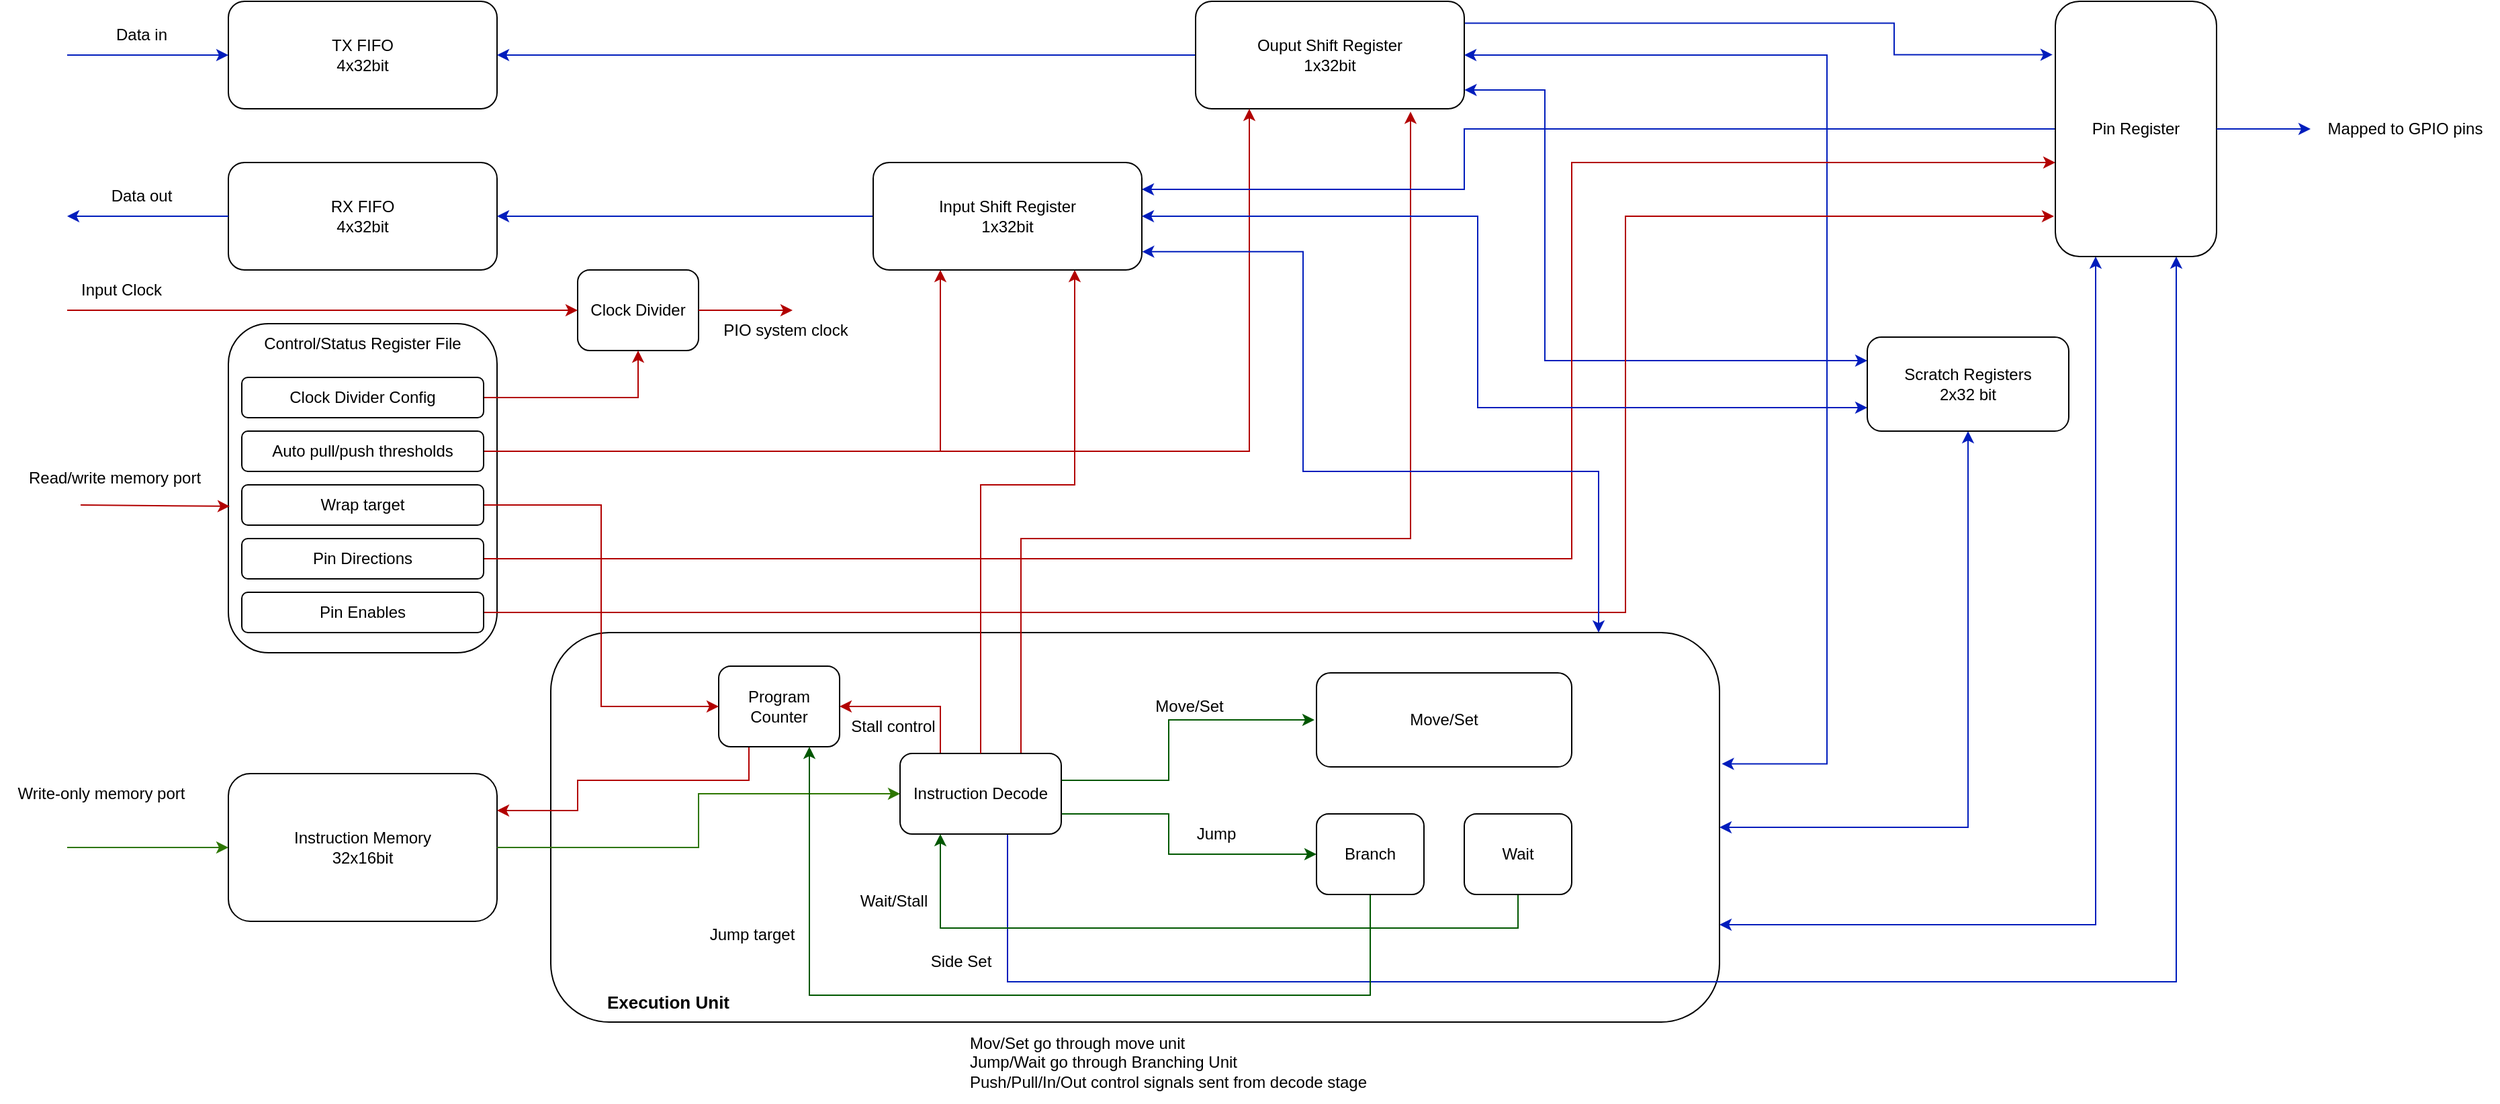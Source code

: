 <mxfile version="20.8.3" type="github">
  <diagram id="q4nu_dTRn4EXNyHo2I1m" name="Page-1">
    <mxGraphModel dx="1781" dy="659" grid="1" gridSize="10" guides="1" tooltips="1" connect="1" arrows="1" fold="1" page="1" pageScale="1" pageWidth="827" pageHeight="1169" math="0" shadow="0">
      <root>
        <mxCell id="0" />
        <mxCell id="1" parent="0" />
        <mxCell id="xJaQrvHUHkJKm-2dgWnW-74" value="" style="rounded=1;whiteSpace=wrap;html=1;" parent="1" vertex="1">
          <mxGeometry x="400" y="510" width="870" height="290" as="geometry" />
        </mxCell>
        <mxCell id="TDUMUCp_Bqlv6dFGH9P--1" value="" style="rounded=1;whiteSpace=wrap;html=1;" parent="1" vertex="1">
          <mxGeometry x="160" y="280" width="200" height="245" as="geometry" />
        </mxCell>
        <mxCell id="tpRrDk0UnNAOCO52Pq6s-3" value="&lt;div&gt;Instruction Memory&lt;/div&gt;32x16bit" style="rounded=1;whiteSpace=wrap;html=1;" parent="1" vertex="1">
          <mxGeometry x="160" y="615" width="200" height="110" as="geometry" />
        </mxCell>
        <mxCell id="tpRrDk0UnNAOCO52Pq6s-13" value="&lt;div&gt;RX FIFO&lt;/div&gt;&lt;div&gt;4x32bit&lt;br&gt;&lt;/div&gt;" style="rounded=1;whiteSpace=wrap;html=1;fontSize=12;" parent="1" vertex="1">
          <mxGeometry x="160" y="160" width="200" height="80" as="geometry" />
        </mxCell>
        <mxCell id="tpRrDk0UnNAOCO52Pq6s-14" value="&lt;div&gt;TX FIFO&lt;/div&gt;&lt;div&gt;4x32bit&lt;br&gt;&lt;/div&gt;" style="rounded=1;whiteSpace=wrap;html=1;fontSize=12;" parent="1" vertex="1">
          <mxGeometry x="160" y="40" width="200" height="80" as="geometry" />
        </mxCell>
        <mxCell id="xJaQrvHUHkJKm-2dgWnW-31" style="edgeStyle=orthogonalEdgeStyle;rounded=0;orthogonalLoop=1;jettySize=auto;html=1;entryX=1;entryY=0.5;entryDx=0;entryDy=0;fillColor=#0050ef;strokeColor=#001DBC;" parent="1" source="tpRrDk0UnNAOCO52Pq6s-23" target="tpRrDk0UnNAOCO52Pq6s-14" edge="1">
          <mxGeometry relative="1" as="geometry" />
        </mxCell>
        <mxCell id="xJaQrvHUHkJKm-2dgWnW-49" style="edgeStyle=orthogonalEdgeStyle;rounded=0;orthogonalLoop=1;jettySize=auto;html=1;entryX=-0.017;entryY=0.209;entryDx=0;entryDy=0;entryPerimeter=0;endArrow=classic;endFill=1;exitX=1.002;exitY=0.203;exitDx=0;exitDy=0;exitPerimeter=0;startArrow=none;startFill=0;fillColor=#0050ef;strokeColor=#001DBC;" parent="1" source="tpRrDk0UnNAOCO52Pq6s-23" target="xJaQrvHUHkJKm-2dgWnW-2" edge="1">
          <mxGeometry relative="1" as="geometry">
            <Array as="points">
              <mxPoint x="1400" y="56" />
              <mxPoint x="1400" y="80" />
            </Array>
          </mxGeometry>
        </mxCell>
        <mxCell id="xJaQrvHUHkJKm-2dgWnW-53" style="edgeStyle=orthogonalEdgeStyle;rounded=0;orthogonalLoop=1;jettySize=auto;html=1;exitX=1.001;exitY=0.825;exitDx=0;exitDy=0;entryX=0;entryY=0.25;entryDx=0;entryDy=0;startArrow=classic;startFill=1;endArrow=classic;endFill=1;fillColor=#0050ef;strokeColor=#001DBC;exitPerimeter=0;" parent="1" source="tpRrDk0UnNAOCO52Pq6s-23" target="xJaQrvHUHkJKm-2dgWnW-40" edge="1">
          <mxGeometry relative="1" as="geometry">
            <Array as="points">
              <mxPoint x="1140" y="106" />
              <mxPoint x="1140" y="308" />
            </Array>
          </mxGeometry>
        </mxCell>
        <mxCell id="xJaQrvHUHkJKm-2dgWnW-59" style="edgeStyle=orthogonalEdgeStyle;rounded=0;orthogonalLoop=1;jettySize=auto;html=1;entryX=0.75;entryY=0;entryDx=0;entryDy=0;startArrow=classic;startFill=1;endArrow=none;endFill=0;exitX=0.8;exitY=1.027;exitDx=0;exitDy=0;exitPerimeter=0;fillColor=#e51400;strokeColor=#B20000;" parent="1" source="tpRrDk0UnNAOCO52Pq6s-23" target="tpRrDk0UnNAOCO52Pq6s-55" edge="1">
          <mxGeometry relative="1" as="geometry">
            <Array as="points">
              <mxPoint x="1040" y="440" />
              <mxPoint x="750" y="440" />
            </Array>
          </mxGeometry>
        </mxCell>
        <mxCell id="tpRrDk0UnNAOCO52Pq6s-23" value="&lt;div&gt;Ouput Shift Register&lt;/div&gt;&lt;div&gt;1x32bit&lt;br&gt;&lt;/div&gt;" style="rounded=1;whiteSpace=wrap;html=1;fontSize=12;" parent="1" vertex="1">
          <mxGeometry x="880" y="40" width="200" height="80" as="geometry" />
        </mxCell>
        <mxCell id="tpRrDk0UnNAOCO52Pq6s-46" value="Clock Divider" style="rounded=1;whiteSpace=wrap;html=1;fontSize=12;" parent="1" vertex="1">
          <mxGeometry x="420" y="240" width="90" height="60" as="geometry" />
        </mxCell>
        <mxCell id="tpRrDk0UnNAOCO52Pq6s-54" style="edgeStyle=orthogonalEdgeStyle;rounded=0;orthogonalLoop=1;jettySize=auto;html=1;exitX=0.25;exitY=1;exitDx=0;exitDy=0;entryX=1;entryY=0.25;entryDx=0;entryDy=0;strokeWidth=1;fontSize=12;startArrow=none;startFill=0;endArrow=classic;endFill=1;fillColor=#e51400;strokeColor=#B20000;" parent="1" source="tpRrDk0UnNAOCO52Pq6s-48" target="tpRrDk0UnNAOCO52Pq6s-3" edge="1">
          <mxGeometry relative="1" as="geometry">
            <Array as="points">
              <mxPoint x="548" y="620" />
              <mxPoint x="420" y="620" />
              <mxPoint x="420" y="643" />
            </Array>
          </mxGeometry>
        </mxCell>
        <mxCell id="tpRrDk0UnNAOCO52Pq6s-48" value="&lt;div&gt;Program Counter&lt;/div&gt;" style="rounded=1;whiteSpace=wrap;html=1;fontSize=12;" parent="1" vertex="1">
          <mxGeometry x="525" y="535" width="90" height="60" as="geometry" />
        </mxCell>
        <mxCell id="tpRrDk0UnNAOCO52Pq6s-56" style="edgeStyle=orthogonalEdgeStyle;rounded=0;orthogonalLoop=1;jettySize=auto;html=1;exitX=1;exitY=0.5;exitDx=0;exitDy=0;entryX=0;entryY=0.5;entryDx=0;entryDy=0;strokeWidth=1;fontSize=12;startArrow=none;startFill=0;endArrow=classic;endFill=1;fillColor=#60a917;strokeColor=#2D7600;" parent="1" source="tpRrDk0UnNAOCO52Pq6s-3" target="tpRrDk0UnNAOCO52Pq6s-55" edge="1">
          <mxGeometry relative="1" as="geometry">
            <mxPoint x="560" y="670" as="sourcePoint" />
          </mxGeometry>
        </mxCell>
        <mxCell id="xJaQrvHUHkJKm-2dgWnW-63" style="edgeStyle=orthogonalEdgeStyle;rounded=0;orthogonalLoop=1;jettySize=auto;html=1;exitX=1;exitY=0.25;exitDx=0;exitDy=0;startArrow=none;startFill=0;endArrow=classic;endFill=1;fillColor=#008a00;strokeColor=#005700;entryX=-0.008;entryY=0.505;entryDx=0;entryDy=0;entryPerimeter=0;" parent="1" source="tpRrDk0UnNAOCO52Pq6s-55" target="96zB4XMAGKJggMnvEZGN-2" edge="1">
          <mxGeometry relative="1" as="geometry">
            <Array as="points">
              <mxPoint x="780" y="620" />
              <mxPoint x="860" y="620" />
              <mxPoint x="860" y="575" />
              <mxPoint x="969" y="575" />
            </Array>
          </mxGeometry>
        </mxCell>
        <mxCell id="xJaQrvHUHkJKm-2dgWnW-68" style="edgeStyle=orthogonalEdgeStyle;rounded=0;orthogonalLoop=1;jettySize=auto;html=1;entryX=0.75;entryY=1;entryDx=0;entryDy=0;startArrow=none;startFill=0;endArrow=classic;endFill=1;fillColor=#0050ef;strokeColor=#001DBC;" parent="1" source="tpRrDk0UnNAOCO52Pq6s-55" target="xJaQrvHUHkJKm-2dgWnW-2" edge="1">
          <mxGeometry relative="1" as="geometry">
            <Array as="points">
              <mxPoint x="740" y="770" />
              <mxPoint x="1610" y="770" />
            </Array>
          </mxGeometry>
        </mxCell>
        <mxCell id="dYvWncrbLR3BbaJnnN0L-3" style="edgeStyle=orthogonalEdgeStyle;rounded=0;orthogonalLoop=1;jettySize=auto;html=1;entryX=1;entryY=0.5;entryDx=0;entryDy=0;startArrow=none;startFill=0;endArrow=classic;endFill=1;exitX=0.25;exitY=0;exitDx=0;exitDy=0;fillColor=#e51400;strokeColor=#B20000;" parent="1" source="tpRrDk0UnNAOCO52Pq6s-55" target="tpRrDk0UnNAOCO52Pq6s-48" edge="1">
          <mxGeometry relative="1" as="geometry" />
        </mxCell>
        <mxCell id="NFz_0eVvPQC2bbaLFcdi-3" style="edgeStyle=orthogonalEdgeStyle;rounded=0;orthogonalLoop=1;jettySize=auto;html=1;entryX=0;entryY=0.5;entryDx=0;entryDy=0;startArrow=none;startFill=0;exitX=1;exitY=0.75;exitDx=0;exitDy=0;fillColor=#008a00;strokeColor=#005700;" edge="1" parent="1" source="tpRrDk0UnNAOCO52Pq6s-55" target="NFz_0eVvPQC2bbaLFcdi-2">
          <mxGeometry relative="1" as="geometry">
            <Array as="points">
              <mxPoint x="860" y="645" />
              <mxPoint x="860" y="675" />
            </Array>
          </mxGeometry>
        </mxCell>
        <mxCell id="tpRrDk0UnNAOCO52Pq6s-55" value="&lt;div&gt;Instruction Decode&lt;/div&gt;" style="rounded=1;whiteSpace=wrap;html=1;fontSize=12;" parent="1" vertex="1">
          <mxGeometry x="660" y="600" width="120" height="60" as="geometry" />
        </mxCell>
        <mxCell id="xJaQrvHUHkJKm-2dgWnW-56" style="edgeStyle=orthogonalEdgeStyle;rounded=0;orthogonalLoop=1;jettySize=auto;html=1;startArrow=classic;startFill=1;endArrow=classic;endFill=1;fillColor=#0050ef;strokeColor=#001DBC;exitX=1.002;exitY=0.337;exitDx=0;exitDy=0;exitPerimeter=0;" parent="1" source="xJaQrvHUHkJKm-2dgWnW-74" target="tpRrDk0UnNAOCO52Pq6s-23" edge="1">
          <mxGeometry relative="1" as="geometry">
            <mxPoint x="1110" y="70" as="targetPoint" />
            <Array as="points">
              <mxPoint x="1350" y="608" />
              <mxPoint x="1350" y="80" />
            </Array>
          </mxGeometry>
        </mxCell>
        <mxCell id="xJaQrvHUHkJKm-2dgWnW-58" style="edgeStyle=orthogonalEdgeStyle;rounded=0;orthogonalLoop=1;jettySize=auto;html=1;entryX=0.75;entryY=1;entryDx=0;entryDy=0;startArrow=none;startFill=0;endArrow=classic;endFill=1;exitX=0.5;exitY=0;exitDx=0;exitDy=0;fillColor=#e51400;strokeColor=#B20000;" parent="1" source="tpRrDk0UnNAOCO52Pq6s-55" target="xJaQrvHUHkJKm-2dgWnW-26" edge="1">
          <mxGeometry relative="1" as="geometry">
            <Array as="points">
              <mxPoint x="720" y="400" />
              <mxPoint x="790" y="400" />
            </Array>
          </mxGeometry>
        </mxCell>
        <mxCell id="96zB4XMAGKJggMnvEZGN-2" value="Move/Set" style="rounded=1;whiteSpace=wrap;html=1;" parent="1" vertex="1">
          <mxGeometry x="970" y="540" width="190" height="70" as="geometry" />
        </mxCell>
        <mxCell id="xJaQrvHUHkJKm-2dgWnW-44" style="edgeStyle=orthogonalEdgeStyle;rounded=0;orthogonalLoop=1;jettySize=auto;html=1;endArrow=classic;endFill=1;fillColor=#e51400;strokeColor=#B20000;" parent="1" source="TDUMUCp_Bqlv6dFGH9P--4" target="xJaQrvHUHkJKm-2dgWnW-2" edge="1">
          <mxGeometry relative="1" as="geometry">
            <mxPoint x="1260" y="160" as="targetPoint" />
            <Array as="points">
              <mxPoint x="1160" y="455" />
              <mxPoint x="1160" y="160" />
            </Array>
          </mxGeometry>
        </mxCell>
        <mxCell id="TDUMUCp_Bqlv6dFGH9P--4" value="Pin Directions" style="rounded=1;whiteSpace=wrap;html=1;" parent="1" vertex="1">
          <mxGeometry x="170" y="440" width="180" height="30" as="geometry" />
        </mxCell>
        <mxCell id="xJaQrvHUHkJKm-2dgWnW-43" style="edgeStyle=orthogonalEdgeStyle;rounded=0;orthogonalLoop=1;jettySize=auto;html=1;entryX=-0.008;entryY=0.837;entryDx=0;entryDy=0;entryPerimeter=0;fillColor=#e51400;strokeColor=#B20000;" parent="1" source="TDUMUCp_Bqlv6dFGH9P--5" target="xJaQrvHUHkJKm-2dgWnW-2" edge="1">
          <mxGeometry relative="1" as="geometry">
            <mxPoint x="1240" y="210" as="targetPoint" />
            <Array as="points">
              <mxPoint x="1200" y="495" />
              <mxPoint x="1200" y="200" />
              <mxPoint x="1519" y="200" />
            </Array>
          </mxGeometry>
        </mxCell>
        <mxCell id="TDUMUCp_Bqlv6dFGH9P--5" value="&lt;div&gt;Pin Enables&lt;/div&gt;" style="rounded=1;whiteSpace=wrap;html=1;" parent="1" vertex="1">
          <mxGeometry x="170" y="480" width="180" height="30" as="geometry" />
        </mxCell>
        <mxCell id="xJaQrvHUHkJKm-2dgWnW-29" style="edgeStyle=orthogonalEdgeStyle;rounded=0;orthogonalLoop=1;jettySize=auto;html=1;entryX=0.25;entryY=1;entryDx=0;entryDy=0;fillColor=#e51400;strokeColor=#B20000;" parent="1" source="TDUMUCp_Bqlv6dFGH9P--6" target="xJaQrvHUHkJKm-2dgWnW-26" edge="1">
          <mxGeometry relative="1" as="geometry">
            <mxPoint x="680" y="250" as="targetPoint" />
          </mxGeometry>
        </mxCell>
        <mxCell id="xJaQrvHUHkJKm-2dgWnW-33" style="edgeStyle=orthogonalEdgeStyle;rounded=0;orthogonalLoop=1;jettySize=auto;html=1;entryX=0.2;entryY=1;entryDx=0;entryDy=0;entryPerimeter=0;fillColor=#e51400;strokeColor=#B20000;" parent="1" source="TDUMUCp_Bqlv6dFGH9P--6" target="tpRrDk0UnNAOCO52Pq6s-23" edge="1">
          <mxGeometry relative="1" as="geometry" />
        </mxCell>
        <mxCell id="TDUMUCp_Bqlv6dFGH9P--6" value="Auto pull/push thresholds" style="rounded=1;whiteSpace=wrap;html=1;" parent="1" vertex="1">
          <mxGeometry x="170" y="360" width="180" height="30" as="geometry" />
        </mxCell>
        <mxCell id="xJaQrvHUHkJKm-2dgWnW-60" style="edgeStyle=orthogonalEdgeStyle;rounded=0;orthogonalLoop=1;jettySize=auto;html=1;entryX=0;entryY=0.5;entryDx=0;entryDy=0;startArrow=none;startFill=0;endArrow=classic;endFill=1;fillColor=#e51400;strokeColor=#B20000;" parent="1" source="TDUMUCp_Bqlv6dFGH9P--8" target="tpRrDk0UnNAOCO52Pq6s-48" edge="1">
          <mxGeometry relative="1" as="geometry" />
        </mxCell>
        <mxCell id="TDUMUCp_Bqlv6dFGH9P--8" value="Wrap target" style="rounded=1;whiteSpace=wrap;html=1;" parent="1" vertex="1">
          <mxGeometry x="170" y="400" width="180" height="30" as="geometry" />
        </mxCell>
        <mxCell id="TDUMUCp_Bqlv6dFGH9P--9" value="Control/Status Register File" style="text;html=1;strokeColor=none;fillColor=none;align=center;verticalAlign=middle;whiteSpace=wrap;rounded=0;" parent="1" vertex="1">
          <mxGeometry x="180" y="280" width="160" height="30" as="geometry" />
        </mxCell>
        <mxCell id="xJaQrvHUHkJKm-2dgWnW-23" style="edgeStyle=orthogonalEdgeStyle;rounded=0;orthogonalLoop=1;jettySize=auto;html=1;entryX=0.5;entryY=1;entryDx=0;entryDy=0;fillColor=#e51400;strokeColor=#B20000;" parent="1" source="xJaQrvHUHkJKm-2dgWnW-1" target="tpRrDk0UnNAOCO52Pq6s-46" edge="1">
          <mxGeometry relative="1" as="geometry" />
        </mxCell>
        <mxCell id="xJaQrvHUHkJKm-2dgWnW-1" value="Clock Divider Config" style="rounded=1;whiteSpace=wrap;html=1;" parent="1" vertex="1">
          <mxGeometry x="170" y="320" width="180" height="30" as="geometry" />
        </mxCell>
        <mxCell id="xJaQrvHUHkJKm-2dgWnW-45" style="edgeStyle=orthogonalEdgeStyle;rounded=0;orthogonalLoop=1;jettySize=auto;html=1;endArrow=classic;endFill=1;entryX=1;entryY=0.75;entryDx=0;entryDy=0;exitX=0.25;exitY=1;exitDx=0;exitDy=0;fillColor=#0050ef;strokeColor=#001DBC;startArrow=classic;startFill=1;" parent="1" source="xJaQrvHUHkJKm-2dgWnW-2" target="xJaQrvHUHkJKm-2dgWnW-74" edge="1">
          <mxGeometry relative="1" as="geometry">
            <mxPoint x="1300" y="660" as="targetPoint" />
            <Array as="points">
              <mxPoint x="1550" y="727" />
            </Array>
          </mxGeometry>
        </mxCell>
        <mxCell id="xJaQrvHUHkJKm-2dgWnW-51" style="edgeStyle=orthogonalEdgeStyle;rounded=0;orthogonalLoop=1;jettySize=auto;html=1;entryX=1;entryY=0.25;entryDx=0;entryDy=0;endArrow=classic;endFill=1;fillColor=#0050ef;strokeColor=#001DBC;" parent="1" source="xJaQrvHUHkJKm-2dgWnW-2" target="xJaQrvHUHkJKm-2dgWnW-26" edge="1">
          <mxGeometry relative="1" as="geometry">
            <Array as="points">
              <mxPoint x="1080" y="135" />
              <mxPoint x="1080" y="180" />
            </Array>
          </mxGeometry>
        </mxCell>
        <mxCell id="xJaQrvHUHkJKm-2dgWnW-2" value="&lt;div&gt;Pin Register&lt;/div&gt;" style="rounded=1;whiteSpace=wrap;html=1;" parent="1" vertex="1">
          <mxGeometry x="1520" y="40" width="120" height="190" as="geometry" />
        </mxCell>
        <mxCell id="xJaQrvHUHkJKm-2dgWnW-3" value="" style="endArrow=classic;html=1;rounded=0;exitX=1;exitY=0.5;exitDx=0;exitDy=0;fillColor=#0050ef;strokeColor=#001DBC;" parent="1" source="xJaQrvHUHkJKm-2dgWnW-2" edge="1">
          <mxGeometry width="50" height="50" relative="1" as="geometry">
            <mxPoint x="1670" y="445" as="sourcePoint" />
            <mxPoint x="1710" y="135" as="targetPoint" />
          </mxGeometry>
        </mxCell>
        <mxCell id="xJaQrvHUHkJKm-2dgWnW-4" value="Mapped to GPIO pins" style="text;html=1;align=center;verticalAlign=middle;resizable=0;points=[];autosize=1;strokeColor=none;fillColor=none;" parent="1" vertex="1">
          <mxGeometry x="1710" y="120" width="140" height="30" as="geometry" />
        </mxCell>
        <mxCell id="xJaQrvHUHkJKm-2dgWnW-7" value="" style="endArrow=classic;html=1;rounded=0;entryX=0;entryY=0.5;entryDx=0;entryDy=0;fillColor=#60a917;strokeColor=#2D7600;" parent="1" target="tpRrDk0UnNAOCO52Pq6s-3" edge="1">
          <mxGeometry width="50" height="50" relative="1" as="geometry">
            <mxPoint x="40" y="670" as="sourcePoint" />
            <mxPoint x="110" y="660" as="targetPoint" />
          </mxGeometry>
        </mxCell>
        <mxCell id="xJaQrvHUHkJKm-2dgWnW-8" value="Write-only memory port" style="text;html=1;align=center;verticalAlign=middle;resizable=0;points=[];autosize=1;strokeColor=none;fillColor=none;" parent="1" vertex="1">
          <mxGeometry x="-10" y="615" width="150" height="30" as="geometry" />
        </mxCell>
        <mxCell id="xJaQrvHUHkJKm-2dgWnW-9" value="" style="endArrow=classic;html=1;rounded=0;entryX=0.005;entryY=0.555;entryDx=0;entryDy=0;entryPerimeter=0;fillColor=#e51400;strokeColor=#B20000;" parent="1" target="TDUMUCp_Bqlv6dFGH9P--1" edge="1">
          <mxGeometry width="50" height="50" relative="1" as="geometry">
            <mxPoint x="50" y="415" as="sourcePoint" />
            <mxPoint x="60" y="380" as="targetPoint" />
          </mxGeometry>
        </mxCell>
        <mxCell id="xJaQrvHUHkJKm-2dgWnW-10" value="Read/write memory port" style="text;html=1;align=center;verticalAlign=middle;resizable=0;points=[];autosize=1;strokeColor=none;fillColor=none;" parent="1" vertex="1">
          <mxGeometry y="380" width="150" height="30" as="geometry" />
        </mxCell>
        <mxCell id="xJaQrvHUHkJKm-2dgWnW-11" value="" style="endArrow=none;html=1;rounded=0;exitX=0;exitY=0.5;exitDx=0;exitDy=0;fillColor=#0050ef;strokeColor=#001DBC;startArrow=classic;startFill=1;endFill=0;" parent="1" source="tpRrDk0UnNAOCO52Pq6s-14" edge="1">
          <mxGeometry width="50" height="50" relative="1" as="geometry">
            <mxPoint x="50" y="110" as="sourcePoint" />
            <mxPoint x="40" y="80" as="targetPoint" />
          </mxGeometry>
        </mxCell>
        <mxCell id="xJaQrvHUHkJKm-2dgWnW-13" value="" style="endArrow=none;html=1;rounded=0;entryX=0;entryY=0.5;entryDx=0;entryDy=0;fillColor=#0050ef;strokeColor=#001DBC;startArrow=classic;startFill=1;endFill=0;" parent="1" target="tpRrDk0UnNAOCO52Pq6s-13" edge="1">
          <mxGeometry width="50" height="50" relative="1" as="geometry">
            <mxPoint x="40" y="200" as="sourcePoint" />
            <mxPoint x="70" y="190" as="targetPoint" />
          </mxGeometry>
        </mxCell>
        <mxCell id="xJaQrvHUHkJKm-2dgWnW-14" value="&lt;div&gt;Data out&lt;/div&gt;" style="text;html=1;align=center;verticalAlign=middle;resizable=0;points=[];autosize=1;strokeColor=none;fillColor=none;" parent="1" vertex="1">
          <mxGeometry x="60" y="170" width="70" height="30" as="geometry" />
        </mxCell>
        <mxCell id="xJaQrvHUHkJKm-2dgWnW-15" value="Data in" style="text;html=1;align=center;verticalAlign=middle;resizable=0;points=[];autosize=1;strokeColor=none;fillColor=none;" parent="1" vertex="1">
          <mxGeometry x="65" y="50" width="60" height="30" as="geometry" />
        </mxCell>
        <mxCell id="xJaQrvHUHkJKm-2dgWnW-19" value="" style="endArrow=classic;html=1;rounded=0;entryX=0;entryY=0.5;entryDx=0;entryDy=0;fillColor=#e51400;strokeColor=#B20000;" parent="1" target="tpRrDk0UnNAOCO52Pq6s-46" edge="1">
          <mxGeometry width="50" height="50" relative="1" as="geometry">
            <mxPoint x="40" y="270" as="sourcePoint" />
            <mxPoint x="90" y="250" as="targetPoint" />
          </mxGeometry>
        </mxCell>
        <mxCell id="xJaQrvHUHkJKm-2dgWnW-21" value="Input Clock" style="text;html=1;align=center;verticalAlign=middle;resizable=0;points=[];autosize=1;strokeColor=none;fillColor=none;" parent="1" vertex="1">
          <mxGeometry x="40" y="240" width="80" height="30" as="geometry" />
        </mxCell>
        <mxCell id="xJaQrvHUHkJKm-2dgWnW-24" value="" style="endArrow=classic;html=1;rounded=0;fillColor=#e51400;strokeColor=#B20000;" parent="1" edge="1">
          <mxGeometry width="50" height="50" relative="1" as="geometry">
            <mxPoint x="510" y="270" as="sourcePoint" />
            <mxPoint x="580" y="270" as="targetPoint" />
          </mxGeometry>
        </mxCell>
        <mxCell id="xJaQrvHUHkJKm-2dgWnW-25" value="PIO system clock" style="text;html=1;strokeColor=none;fillColor=none;align=center;verticalAlign=middle;whiteSpace=wrap;rounded=0;" parent="1" vertex="1">
          <mxGeometry x="520" y="270" width="110" height="30" as="geometry" />
        </mxCell>
        <mxCell id="xJaQrvHUHkJKm-2dgWnW-32" style="edgeStyle=orthogonalEdgeStyle;rounded=0;orthogonalLoop=1;jettySize=auto;html=1;fillColor=#0050ef;strokeColor=#001DBC;startArrow=none;startFill=0;endArrow=classic;endFill=1;" parent="1" source="xJaQrvHUHkJKm-2dgWnW-26" target="tpRrDk0UnNAOCO52Pq6s-13" edge="1">
          <mxGeometry relative="1" as="geometry" />
        </mxCell>
        <mxCell id="xJaQrvHUHkJKm-2dgWnW-54" style="edgeStyle=orthogonalEdgeStyle;rounded=0;orthogonalLoop=1;jettySize=auto;html=1;startArrow=classic;startFill=1;endArrow=classic;endFill=1;fillColor=#0050ef;strokeColor=#001DBC;exitX=1.001;exitY=0.83;exitDx=0;exitDy=0;exitPerimeter=0;" parent="1" source="xJaQrvHUHkJKm-2dgWnW-26" target="xJaQrvHUHkJKm-2dgWnW-74" edge="1">
          <mxGeometry relative="1" as="geometry">
            <Array as="points">
              <mxPoint x="960" y="226" />
              <mxPoint x="960" y="390" />
              <mxPoint x="1180" y="390" />
            </Array>
          </mxGeometry>
        </mxCell>
        <mxCell id="xJaQrvHUHkJKm-2dgWnW-26" value="&lt;div&gt;Input Shift Register&lt;/div&gt;&lt;div&gt;1x32bit&lt;br&gt;&lt;/div&gt;" style="rounded=1;whiteSpace=wrap;html=1;fontSize=12;" parent="1" vertex="1">
          <mxGeometry x="640" y="160" width="200" height="80" as="geometry" />
        </mxCell>
        <mxCell id="xJaQrvHUHkJKm-2dgWnW-52" style="edgeStyle=orthogonalEdgeStyle;rounded=0;orthogonalLoop=1;jettySize=auto;html=1;entryX=1;entryY=0.5;entryDx=0;entryDy=0;endArrow=classic;endFill=1;startArrow=classic;startFill=1;exitX=0;exitY=0.75;exitDx=0;exitDy=0;fillColor=#0050ef;strokeColor=#001DBC;" parent="1" source="xJaQrvHUHkJKm-2dgWnW-40" target="xJaQrvHUHkJKm-2dgWnW-26" edge="1">
          <mxGeometry relative="1" as="geometry">
            <Array as="points">
              <mxPoint x="1090" y="343" />
              <mxPoint x="1090" y="200" />
            </Array>
          </mxGeometry>
        </mxCell>
        <mxCell id="xJaQrvHUHkJKm-2dgWnW-57" style="edgeStyle=orthogonalEdgeStyle;rounded=0;orthogonalLoop=1;jettySize=auto;html=1;startArrow=classic;startFill=1;endArrow=classic;endFill=1;exitX=0.5;exitY=1;exitDx=0;exitDy=0;fillColor=#0050ef;strokeColor=#001DBC;entryX=1;entryY=0.5;entryDx=0;entryDy=0;" parent="1" source="xJaQrvHUHkJKm-2dgWnW-40" target="xJaQrvHUHkJKm-2dgWnW-74" edge="1">
          <mxGeometry relative="1" as="geometry">
            <Array as="points">
              <mxPoint x="1455" y="655" />
            </Array>
            <mxPoint x="1270" y="703" as="targetPoint" />
          </mxGeometry>
        </mxCell>
        <mxCell id="xJaQrvHUHkJKm-2dgWnW-40" value="&lt;div&gt;Scratch Registers&lt;/div&gt;&lt;div&gt;2x32 bit&lt;br&gt;&lt;/div&gt;" style="rounded=1;whiteSpace=wrap;html=1;fontSize=12;" parent="1" vertex="1">
          <mxGeometry x="1380" y="290" width="150" height="70" as="geometry" />
        </mxCell>
        <mxCell id="xJaQrvHUHkJKm-2dgWnW-64" value="Move/Set " style="text;html=1;align=center;verticalAlign=middle;resizable=0;points=[];autosize=1;strokeColor=none;fillColor=none;" parent="1" vertex="1">
          <mxGeometry x="840" y="550" width="70" height="30" as="geometry" />
        </mxCell>
        <mxCell id="xJaQrvHUHkJKm-2dgWnW-67" value="&lt;div&gt;Mov/Set go through move unit&lt;br&gt;&lt;/div&gt;&lt;div&gt;Jump/Wait go through Branching Unit&lt;br&gt;&lt;/div&gt;&lt;div&gt;Push/Pull/In/Out control signals sent from decode stage&lt;br&gt;&lt;/div&gt;" style="text;html=1;align=left;verticalAlign=middle;resizable=0;points=[];autosize=1;strokeColor=none;fillColor=none;" parent="1" vertex="1">
          <mxGeometry x="710" y="800" width="320" height="60" as="geometry" />
        </mxCell>
        <mxCell id="xJaQrvHUHkJKm-2dgWnW-69" value="Side Set" style="text;html=1;align=center;verticalAlign=middle;resizable=0;points=[];autosize=1;strokeColor=none;fillColor=none;" parent="1" vertex="1">
          <mxGeometry x="670" y="740" width="70" height="30" as="geometry" />
        </mxCell>
        <mxCell id="xJaQrvHUHkJKm-2dgWnW-71" value="Wait/Stall" style="text;html=1;align=center;verticalAlign=middle;resizable=0;points=[];autosize=1;strokeColor=none;fillColor=none;" parent="1" vertex="1">
          <mxGeometry x="620" y="695" width="70" height="30" as="geometry" />
        </mxCell>
        <mxCell id="xJaQrvHUHkJKm-2dgWnW-75" value="&lt;font style=&quot;font-size: 13px;&quot;&gt;&lt;b&gt;Execution Unit&lt;/b&gt;&lt;/font&gt;" style="text;html=1;strokeColor=none;fillColor=none;align=left;verticalAlign=middle;whiteSpace=wrap;rounded=0;" parent="1" vertex="1">
          <mxGeometry x="440" y="770" width="116" height="30" as="geometry" />
        </mxCell>
        <mxCell id="dYvWncrbLR3BbaJnnN0L-4" value="Jump target" style="text;html=1;strokeColor=none;fillColor=none;align=center;verticalAlign=middle;whiteSpace=wrap;rounded=0;" parent="1" vertex="1">
          <mxGeometry x="510" y="720" width="80" height="30" as="geometry" />
        </mxCell>
        <mxCell id="dYvWncrbLR3BbaJnnN0L-5" value="Stall control" style="text;html=1;strokeColor=none;fillColor=none;align=center;verticalAlign=middle;whiteSpace=wrap;rounded=0;" parent="1" vertex="1">
          <mxGeometry x="615" y="565" width="80" height="30" as="geometry" />
        </mxCell>
        <mxCell id="NFz_0eVvPQC2bbaLFcdi-6" style="edgeStyle=orthogonalEdgeStyle;rounded=0;orthogonalLoop=1;jettySize=auto;html=1;entryX=0.75;entryY=1;entryDx=0;entryDy=0;startArrow=none;startFill=0;endArrow=classic;endFill=1;exitX=0.75;exitY=1;exitDx=0;exitDy=0;fillColor=#008a00;strokeColor=#005700;" edge="1" parent="1" source="NFz_0eVvPQC2bbaLFcdi-2" target="tpRrDk0UnNAOCO52Pq6s-48">
          <mxGeometry relative="1" as="geometry">
            <Array as="points">
              <mxPoint x="1010" y="705" />
              <mxPoint x="1010" y="780" />
              <mxPoint x="593" y="780" />
            </Array>
          </mxGeometry>
        </mxCell>
        <mxCell id="NFz_0eVvPQC2bbaLFcdi-2" value="Branch" style="rounded=1;whiteSpace=wrap;html=1;" vertex="1" parent="1">
          <mxGeometry x="970" y="645" width="80" height="60" as="geometry" />
        </mxCell>
        <mxCell id="NFz_0eVvPQC2bbaLFcdi-4" value="&lt;div&gt;Jump&lt;/div&gt;" style="text;html=1;align=center;verticalAlign=middle;resizable=0;points=[];autosize=1;strokeColor=none;fillColor=none;" vertex="1" parent="1">
          <mxGeometry x="870" y="645" width="50" height="30" as="geometry" />
        </mxCell>
        <mxCell id="NFz_0eVvPQC2bbaLFcdi-8" style="edgeStyle=orthogonalEdgeStyle;rounded=0;orthogonalLoop=1;jettySize=auto;html=1;entryX=0.25;entryY=1;entryDx=0;entryDy=0;startArrow=none;startFill=0;endArrow=classic;endFill=1;fillColor=#008a00;strokeColor=#005700;" edge="1" parent="1" source="NFz_0eVvPQC2bbaLFcdi-7" target="tpRrDk0UnNAOCO52Pq6s-55">
          <mxGeometry relative="1" as="geometry">
            <Array as="points">
              <mxPoint x="1120" y="730" />
              <mxPoint x="690" y="730" />
            </Array>
          </mxGeometry>
        </mxCell>
        <mxCell id="NFz_0eVvPQC2bbaLFcdi-7" value="&lt;div&gt;Wait&lt;/div&gt;" style="rounded=1;whiteSpace=wrap;html=1;" vertex="1" parent="1">
          <mxGeometry x="1080" y="645" width="80" height="60" as="geometry" />
        </mxCell>
      </root>
    </mxGraphModel>
  </diagram>
</mxfile>
